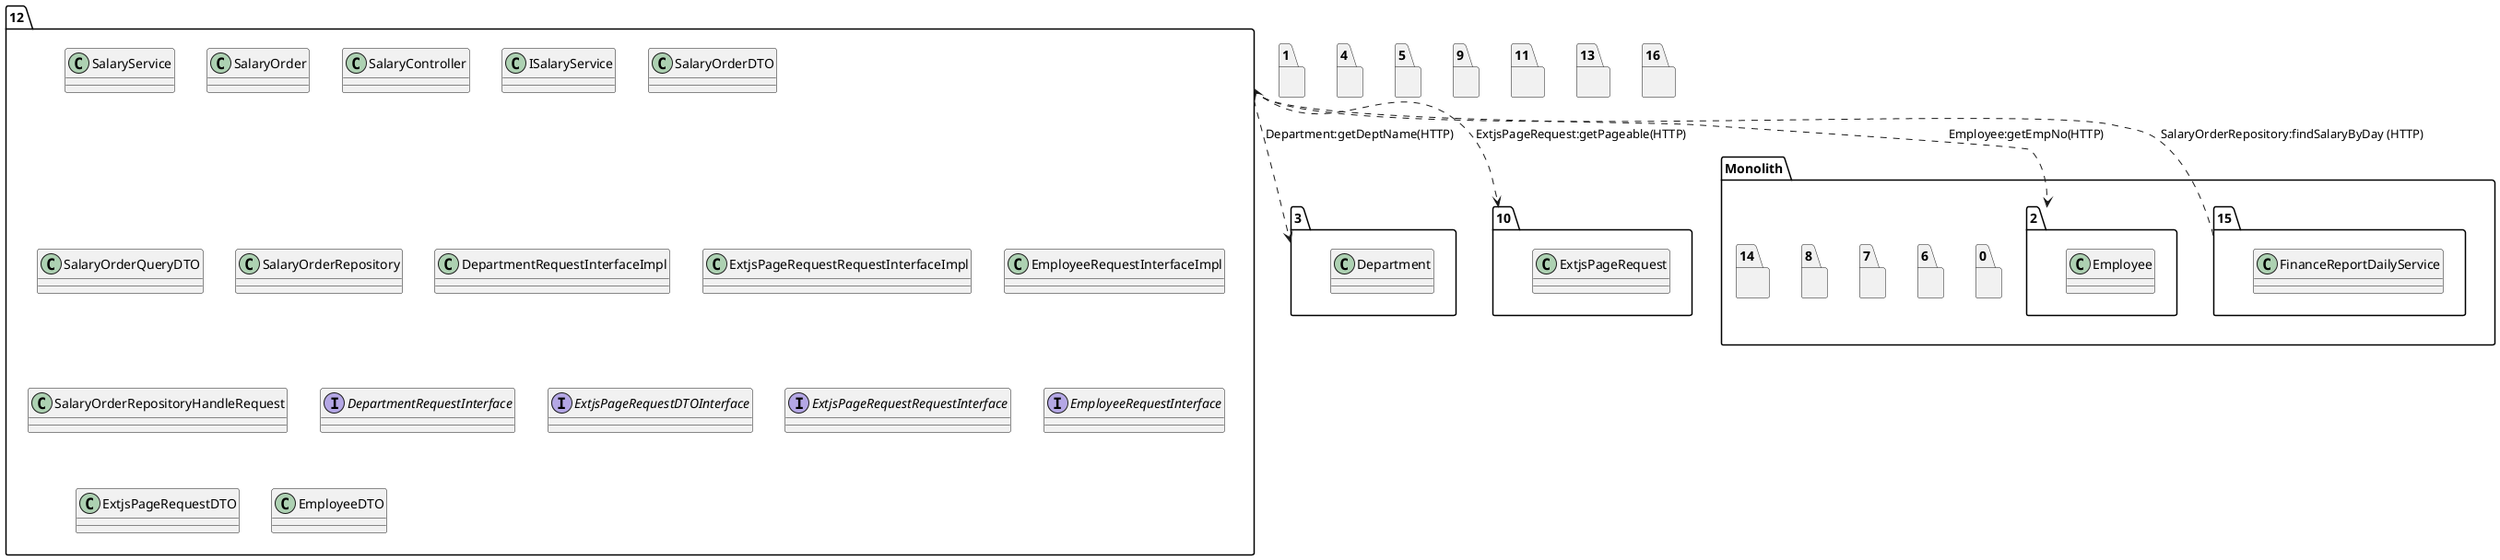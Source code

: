 @startuml
package "12"{
class SalaryService
class SalaryOrder
class SalaryController
class ISalaryService
class SalaryOrderDTO
class SalaryOrderQueryDTO
class SalaryOrderRepository
class DepartmentRequestInterfaceImpl
class ExtjsPageRequestRequestInterfaceImpl
class EmployeeRequestInterfaceImpl
class SalaryOrderRepositoryHandleRequest
interface DepartmentRequestInterface
interface ExtjsPageRequestDTOInterface
interface ExtjsPageRequestRequestInterface
interface EmployeeRequestInterface
class ExtjsPageRequestDTO
class EmployeeDTO
}
package "1"{
}
package "3"{
class Department
}
package "4"{
}
package "5"{
}
package "9"{
}
package "10"{
class ExtjsPageRequest
}
package "11"{
}
package "13"{
}
package "16"{
}
package "Monolith" {
package "0"{
}
package "2"{
class Employee
}
package "6"{
}
package "7"{
}
package "8"{
}
package "14"{
}
package "15"{
class FinanceReportDailyService
}
}
"12"..>"3":Department:getDeptName(HTTP)
"12"..>"10":ExtjsPageRequest:getPageable(HTTP)
"12"..>"2":Employee:getEmpNo(HTTP)
"15"..>"12":SalaryOrderRepository:findSalaryByDay (HTTP)
@enduml